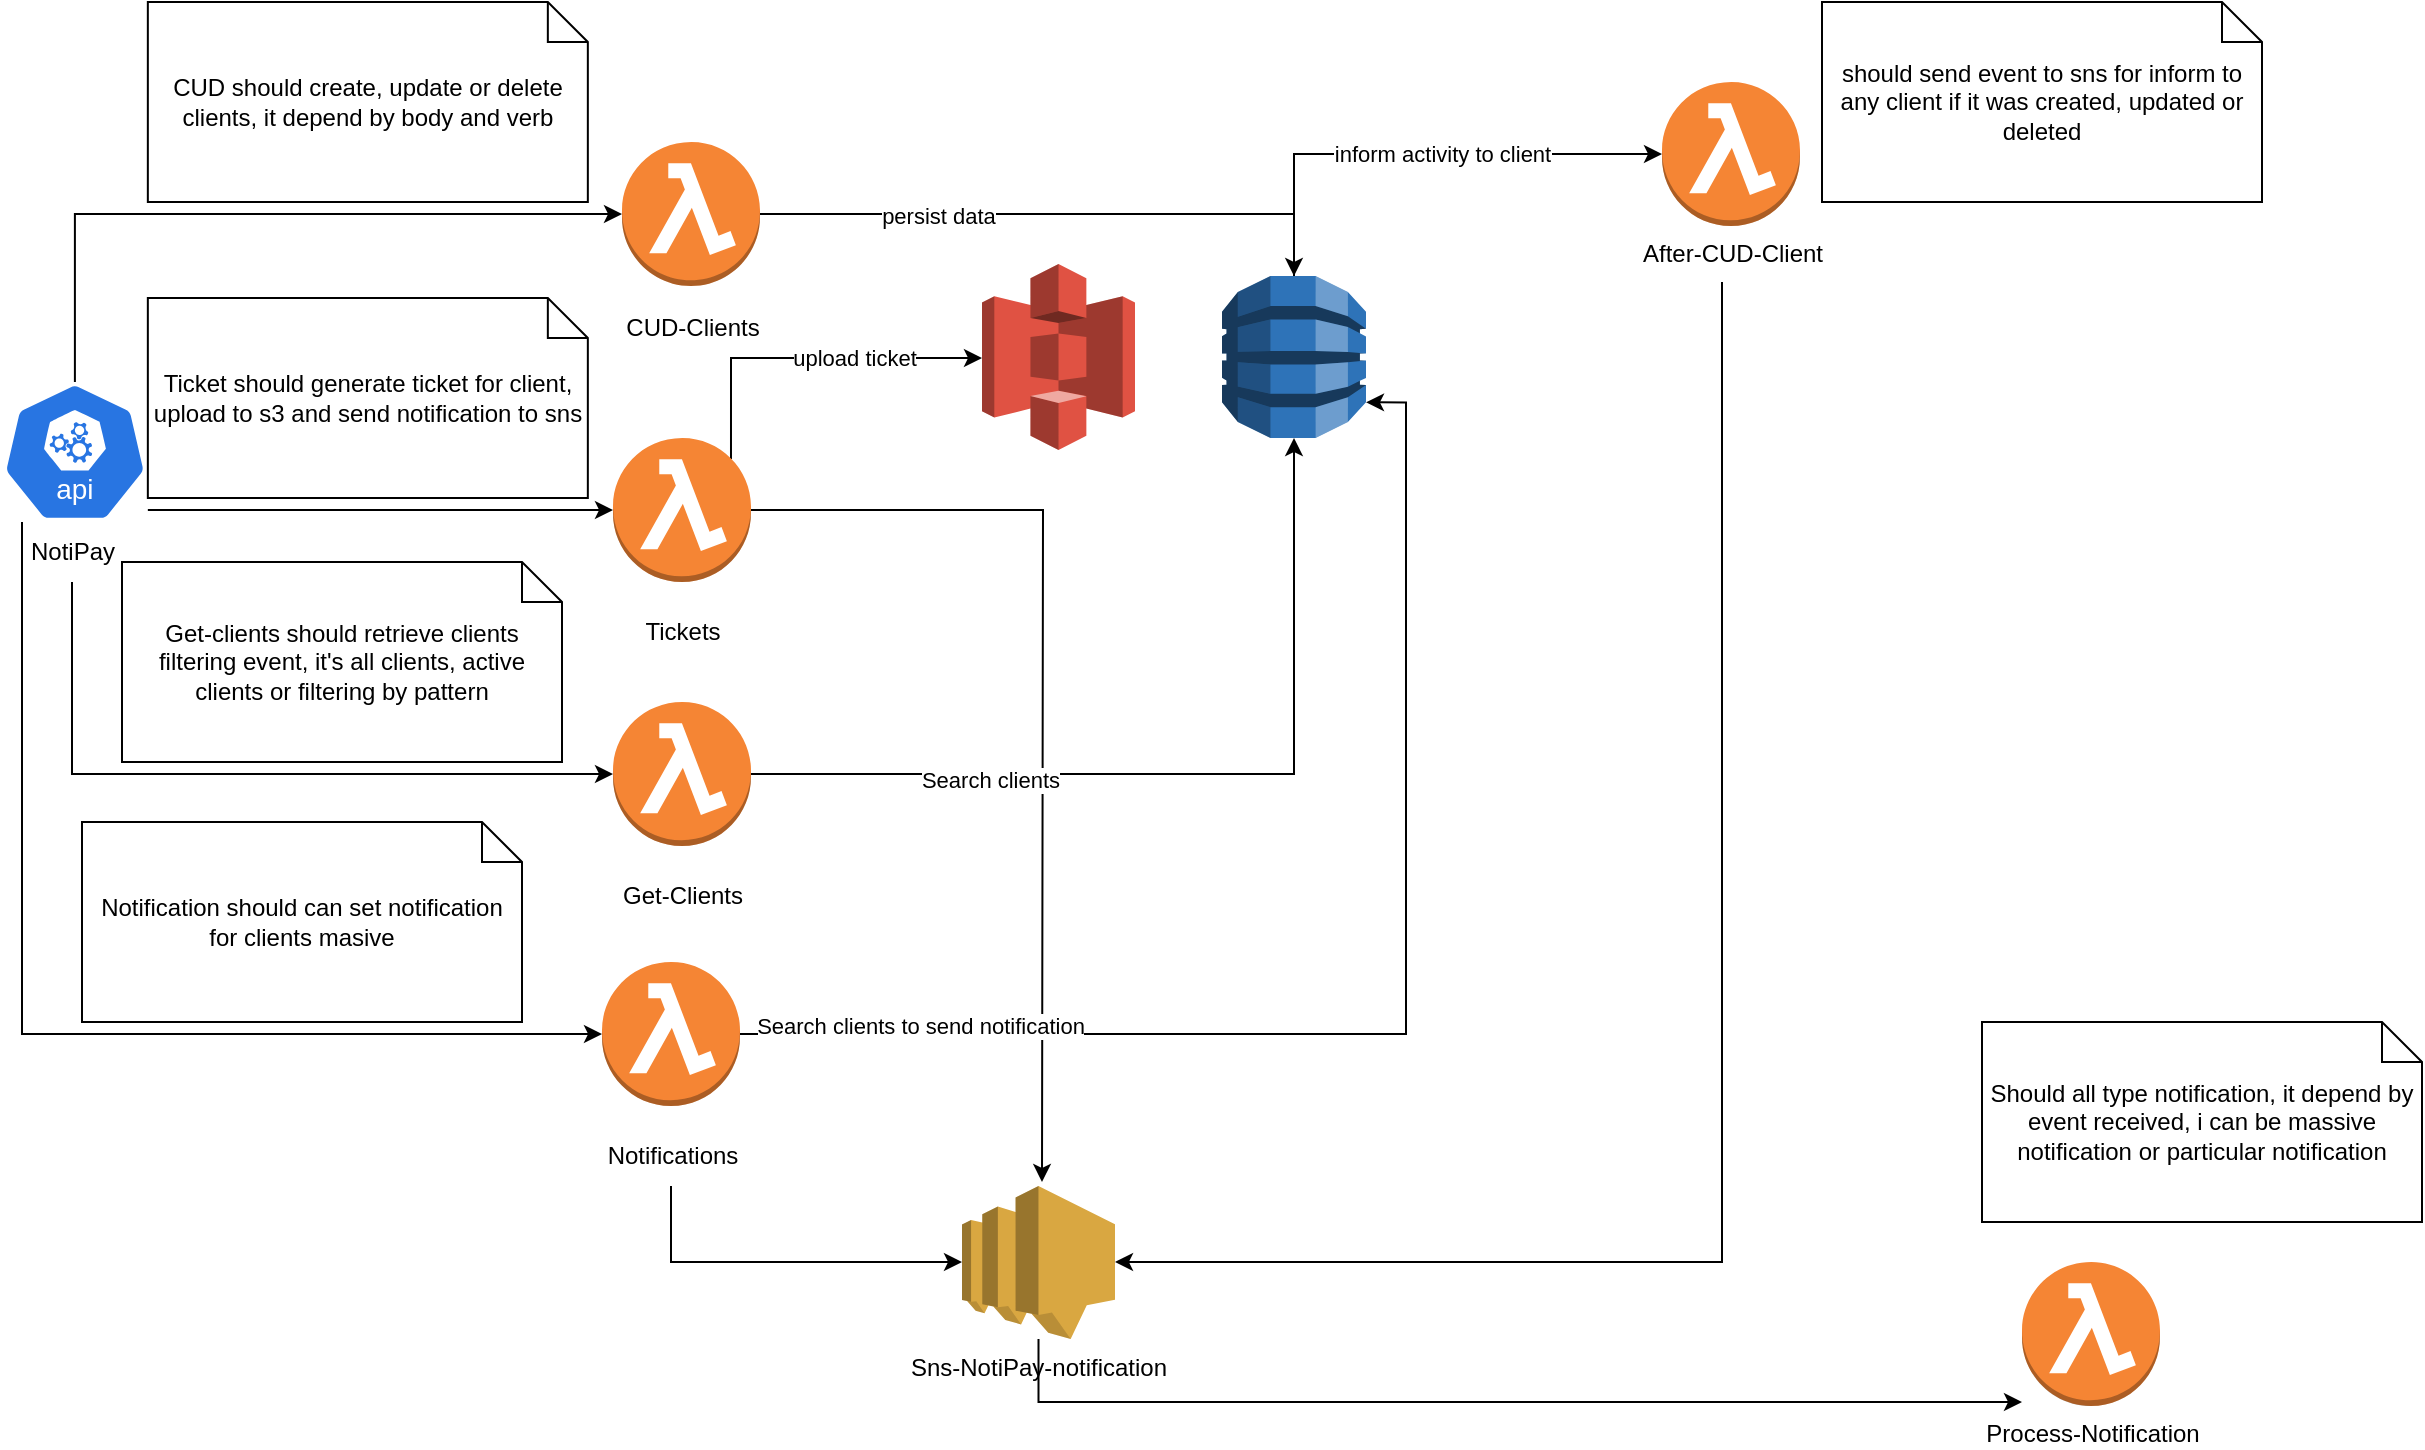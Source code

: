 <mxfile version="24.2.5" type="github">
  <diagram name="Page-1" id="J2IilvwfaOqa9zAunM3-">
    <mxGraphModel dx="1834" dy="1560" grid="1" gridSize="10" guides="1" tooltips="1" connect="1" arrows="1" fold="1" page="0" pageScale="1" pageWidth="850" pageHeight="1100" math="0" shadow="0">
      <root>
        <mxCell id="0" />
        <mxCell id="1" parent="0" />
        <mxCell id="f2D_Tr3o22eanjjhLD1J-42" value="" style="group" vertex="1" connectable="0" parent="1">
          <mxGeometry x="-170" y="-740" width="1210" height="702" as="geometry" />
        </mxCell>
        <mxCell id="f2D_Tr3o22eanjjhLD1J-12" style="edgeStyle=orthogonalEdgeStyle;rounded=0;orthogonalLoop=1;jettySize=auto;html=1;" edge="1" parent="f2D_Tr3o22eanjjhLD1J-42" source="f2D_Tr3o22eanjjhLD1J-1" target="f2D_Tr3o22eanjjhLD1J-6">
          <mxGeometry relative="1" as="geometry">
            <Array as="points">
              <mxPoint x="130" y="254" />
              <mxPoint x="130" y="254" />
            </Array>
          </mxGeometry>
        </mxCell>
        <mxCell id="f2D_Tr3o22eanjjhLD1J-1" value="" style="aspect=fixed;sketch=0;html=1;dashed=0;whitespace=wrap;fillColor=#2875E2;strokeColor=#ffffff;points=[[0.005,0.63,0],[0.1,0.2,0],[0.9,0.2,0],[0.5,0,0],[0.995,0.63,0],[0.72,0.99,0],[0.5,1,0],[0.28,0.99,0]];shape=mxgraph.kubernetes.icon2;kubernetesLabel=1;prIcon=api" vertex="1" parent="f2D_Tr3o22eanjjhLD1J-42">
          <mxGeometry y="190" width="72.92" height="70" as="geometry" />
        </mxCell>
        <mxCell id="f2D_Tr3o22eanjjhLD1J-2" value="NotiPay" style="text;html=1;align=center;verticalAlign=middle;resizable=0;points=[];autosize=1;strokeColor=none;fillColor=none;" vertex="1" parent="f2D_Tr3o22eanjjhLD1J-42">
          <mxGeometry y="260" width="70" height="30" as="geometry" />
        </mxCell>
        <mxCell id="f2D_Tr3o22eanjjhLD1J-3" value="" style="outlineConnect=0;dashed=0;verticalLabelPosition=bottom;verticalAlign=top;align=center;html=1;shape=mxgraph.aws3.lambda_function;fillColor=#F58534;gradientColor=none;" vertex="1" parent="f2D_Tr3o22eanjjhLD1J-42">
          <mxGeometry x="310" y="70" width="69" height="72" as="geometry" />
        </mxCell>
        <mxCell id="f2D_Tr3o22eanjjhLD1J-4" value="CUD-Clients" style="text;html=1;align=center;verticalAlign=middle;resizable=0;points=[];autosize=1;strokeColor=none;fillColor=none;" vertex="1" parent="f2D_Tr3o22eanjjhLD1J-42">
          <mxGeometry x="299.5" y="148" width="90" height="30" as="geometry" />
        </mxCell>
        <mxCell id="f2D_Tr3o22eanjjhLD1J-5" style="edgeStyle=orthogonalEdgeStyle;rounded=0;orthogonalLoop=1;jettySize=auto;html=1;entryX=0;entryY=0.5;entryDx=0;entryDy=0;entryPerimeter=0;" edge="1" parent="f2D_Tr3o22eanjjhLD1J-42" source="f2D_Tr3o22eanjjhLD1J-1" target="f2D_Tr3o22eanjjhLD1J-3">
          <mxGeometry relative="1" as="geometry">
            <Array as="points">
              <mxPoint x="37" y="106" />
            </Array>
          </mxGeometry>
        </mxCell>
        <mxCell id="f2D_Tr3o22eanjjhLD1J-32" style="edgeStyle=orthogonalEdgeStyle;rounded=0;orthogonalLoop=1;jettySize=auto;html=1;" edge="1" parent="f2D_Tr3o22eanjjhLD1J-42" source="f2D_Tr3o22eanjjhLD1J-6">
          <mxGeometry relative="1" as="geometry">
            <mxPoint x="520" y="590" as="targetPoint" />
          </mxGeometry>
        </mxCell>
        <mxCell id="f2D_Tr3o22eanjjhLD1J-34" style="edgeStyle=orthogonalEdgeStyle;rounded=0;orthogonalLoop=1;jettySize=auto;html=1;exitX=0.855;exitY=0.145;exitDx=0;exitDy=0;exitPerimeter=0;" edge="1" parent="f2D_Tr3o22eanjjhLD1J-42" source="f2D_Tr3o22eanjjhLD1J-6" target="f2D_Tr3o22eanjjhLD1J-33">
          <mxGeometry relative="1" as="geometry">
            <Array as="points">
              <mxPoint x="365" y="178" />
            </Array>
          </mxGeometry>
        </mxCell>
        <mxCell id="f2D_Tr3o22eanjjhLD1J-35" value="upload ticket" style="edgeLabel;html=1;align=center;verticalAlign=middle;resizable=0;points=[];" vertex="1" connectable="0" parent="f2D_Tr3o22eanjjhLD1J-34">
          <mxGeometry x="0.068" y="-1" relative="1" as="geometry">
            <mxPoint x="18" y="-1" as="offset" />
          </mxGeometry>
        </mxCell>
        <mxCell id="f2D_Tr3o22eanjjhLD1J-6" value="" style="outlineConnect=0;dashed=0;verticalLabelPosition=bottom;verticalAlign=top;align=center;html=1;shape=mxgraph.aws3.lambda_function;fillColor=#F58534;gradientColor=none;" vertex="1" parent="f2D_Tr3o22eanjjhLD1J-42">
          <mxGeometry x="305.5" y="218" width="69" height="72" as="geometry" />
        </mxCell>
        <mxCell id="f2D_Tr3o22eanjjhLD1J-7" value="Tickets" style="text;html=1;align=center;verticalAlign=middle;resizable=0;points=[];autosize=1;strokeColor=none;fillColor=none;" vertex="1" parent="f2D_Tr3o22eanjjhLD1J-42">
          <mxGeometry x="310" y="300" width="60" height="30" as="geometry" />
        </mxCell>
        <mxCell id="f2D_Tr3o22eanjjhLD1J-9" value="" style="outlineConnect=0;dashed=0;verticalLabelPosition=bottom;verticalAlign=top;align=center;html=1;shape=mxgraph.aws3.lambda_function;fillColor=#F58534;gradientColor=none;" vertex="1" parent="f2D_Tr3o22eanjjhLD1J-42">
          <mxGeometry x="305.5" y="350" width="69" height="72" as="geometry" />
        </mxCell>
        <mxCell id="f2D_Tr3o22eanjjhLD1J-10" value="Get-Clients" style="text;html=1;align=center;verticalAlign=middle;resizable=0;points=[];autosize=1;strokeColor=none;fillColor=none;" vertex="1" parent="f2D_Tr3o22eanjjhLD1J-42">
          <mxGeometry x="300" y="432" width="80" height="30" as="geometry" />
        </mxCell>
        <mxCell id="f2D_Tr3o22eanjjhLD1J-11" style="edgeStyle=orthogonalEdgeStyle;rounded=0;orthogonalLoop=1;jettySize=auto;html=1;entryX=0;entryY=0.5;entryDx=0;entryDy=0;entryPerimeter=0;" edge="1" parent="f2D_Tr3o22eanjjhLD1J-42" source="f2D_Tr3o22eanjjhLD1J-2" target="f2D_Tr3o22eanjjhLD1J-9">
          <mxGeometry relative="1" as="geometry">
            <Array as="points">
              <mxPoint x="35" y="386" />
            </Array>
          </mxGeometry>
        </mxCell>
        <mxCell id="f2D_Tr3o22eanjjhLD1J-13" value="" style="outlineConnect=0;dashed=0;verticalLabelPosition=bottom;verticalAlign=top;align=center;html=1;shape=mxgraph.aws3.lambda_function;fillColor=#F58534;gradientColor=none;" vertex="1" parent="f2D_Tr3o22eanjjhLD1J-42">
          <mxGeometry x="300" y="480" width="69" height="72" as="geometry" />
        </mxCell>
        <mxCell id="f2D_Tr3o22eanjjhLD1J-27" style="edgeStyle=orthogonalEdgeStyle;rounded=0;orthogonalLoop=1;jettySize=auto;html=1;" edge="1" parent="f2D_Tr3o22eanjjhLD1J-42" source="f2D_Tr3o22eanjjhLD1J-14" target="f2D_Tr3o22eanjjhLD1J-26">
          <mxGeometry relative="1" as="geometry">
            <Array as="points">
              <mxPoint x="335" y="630" />
            </Array>
          </mxGeometry>
        </mxCell>
        <mxCell id="f2D_Tr3o22eanjjhLD1J-14" value="Notifications" style="text;html=1;align=center;verticalAlign=middle;resizable=0;points=[];autosize=1;strokeColor=none;fillColor=none;" vertex="1" parent="f2D_Tr3o22eanjjhLD1J-42">
          <mxGeometry x="289.5" y="562" width="90" height="30" as="geometry" />
        </mxCell>
        <mxCell id="f2D_Tr3o22eanjjhLD1J-15" style="edgeStyle=orthogonalEdgeStyle;rounded=0;orthogonalLoop=1;jettySize=auto;html=1;entryX=0;entryY=0.5;entryDx=0;entryDy=0;entryPerimeter=0;" edge="1" parent="f2D_Tr3o22eanjjhLD1J-42" source="f2D_Tr3o22eanjjhLD1J-1" target="f2D_Tr3o22eanjjhLD1J-13">
          <mxGeometry relative="1" as="geometry">
            <Array as="points">
              <mxPoint x="10" y="516" />
            </Array>
          </mxGeometry>
        </mxCell>
        <mxCell id="f2D_Tr3o22eanjjhLD1J-16" value="" style="outlineConnect=0;dashed=0;verticalLabelPosition=bottom;verticalAlign=top;align=center;html=1;shape=mxgraph.aws3.dynamo_db;fillColor=#2E73B8;gradientColor=none;" vertex="1" parent="f2D_Tr3o22eanjjhLD1J-42">
          <mxGeometry x="610" y="137" width="72" height="81" as="geometry" />
        </mxCell>
        <mxCell id="f2D_Tr3o22eanjjhLD1J-17" style="edgeStyle=orthogonalEdgeStyle;rounded=0;orthogonalLoop=1;jettySize=auto;html=1;entryX=0.5;entryY=0;entryDx=0;entryDy=0;entryPerimeter=0;" edge="1" parent="f2D_Tr3o22eanjjhLD1J-42" source="f2D_Tr3o22eanjjhLD1J-3" target="f2D_Tr3o22eanjjhLD1J-16">
          <mxGeometry relative="1" as="geometry" />
        </mxCell>
        <mxCell id="f2D_Tr3o22eanjjhLD1J-25" value="persist data" style="edgeLabel;html=1;align=center;verticalAlign=middle;resizable=0;points=[];" vertex="1" connectable="0" parent="f2D_Tr3o22eanjjhLD1J-17">
          <mxGeometry x="-0.403" y="-1" relative="1" as="geometry">
            <mxPoint as="offset" />
          </mxGeometry>
        </mxCell>
        <mxCell id="f2D_Tr3o22eanjjhLD1J-18" style="edgeStyle=orthogonalEdgeStyle;rounded=0;orthogonalLoop=1;jettySize=auto;html=1;entryX=0.5;entryY=1;entryDx=0;entryDy=0;entryPerimeter=0;" edge="1" parent="f2D_Tr3o22eanjjhLD1J-42" source="f2D_Tr3o22eanjjhLD1J-9" target="f2D_Tr3o22eanjjhLD1J-16">
          <mxGeometry relative="1" as="geometry" />
        </mxCell>
        <mxCell id="f2D_Tr3o22eanjjhLD1J-19" value="Search clients" style="edgeLabel;html=1;align=center;verticalAlign=middle;resizable=0;points=[];" vertex="1" connectable="0" parent="f2D_Tr3o22eanjjhLD1J-18">
          <mxGeometry x="-0.459" y="-3" relative="1" as="geometry">
            <mxPoint as="offset" />
          </mxGeometry>
        </mxCell>
        <mxCell id="f2D_Tr3o22eanjjhLD1J-20" style="edgeStyle=orthogonalEdgeStyle;rounded=0;orthogonalLoop=1;jettySize=auto;html=1;entryX=1;entryY=0.78;entryDx=0;entryDy=0;entryPerimeter=0;" edge="1" parent="f2D_Tr3o22eanjjhLD1J-42" source="f2D_Tr3o22eanjjhLD1J-13" target="f2D_Tr3o22eanjjhLD1J-16">
          <mxGeometry relative="1" as="geometry" />
        </mxCell>
        <mxCell id="f2D_Tr3o22eanjjhLD1J-21" value="Search clients to send notification" style="edgeLabel;html=1;align=center;verticalAlign=middle;resizable=0;points=[];" vertex="1" connectable="0" parent="f2D_Tr3o22eanjjhLD1J-20">
          <mxGeometry x="-0.733" y="4" relative="1" as="geometry">
            <mxPoint as="offset" />
          </mxGeometry>
        </mxCell>
        <mxCell id="f2D_Tr3o22eanjjhLD1J-31" style="edgeStyle=orthogonalEdgeStyle;rounded=0;orthogonalLoop=1;jettySize=auto;html=1;" edge="1" parent="f2D_Tr3o22eanjjhLD1J-42" target="f2D_Tr3o22eanjjhLD1J-26">
          <mxGeometry relative="1" as="geometry">
            <mxPoint x="860" y="140" as="sourcePoint" />
            <Array as="points">
              <mxPoint x="860" y="630" />
            </Array>
          </mxGeometry>
        </mxCell>
        <mxCell id="f2D_Tr3o22eanjjhLD1J-22" value="After-CUD-Client" style="outlineConnect=0;dashed=0;verticalLabelPosition=bottom;verticalAlign=top;align=center;html=1;shape=mxgraph.aws3.lambda_function;fillColor=#F58534;gradientColor=none;" vertex="1" parent="f2D_Tr3o22eanjjhLD1J-42">
          <mxGeometry x="830" y="40" width="69" height="72" as="geometry" />
        </mxCell>
        <mxCell id="f2D_Tr3o22eanjjhLD1J-23" style="edgeStyle=orthogonalEdgeStyle;rounded=0;orthogonalLoop=1;jettySize=auto;html=1;entryX=0;entryY=0.5;entryDx=0;entryDy=0;entryPerimeter=0;" edge="1" parent="f2D_Tr3o22eanjjhLD1J-42" source="f2D_Tr3o22eanjjhLD1J-16" target="f2D_Tr3o22eanjjhLD1J-22">
          <mxGeometry relative="1" as="geometry">
            <Array as="points">
              <mxPoint x="646" y="76" />
            </Array>
          </mxGeometry>
        </mxCell>
        <mxCell id="f2D_Tr3o22eanjjhLD1J-24" value="inform activity to client" style="edgeLabel;html=1;align=center;verticalAlign=middle;resizable=0;points=[];" vertex="1" connectable="0" parent="f2D_Tr3o22eanjjhLD1J-23">
          <mxGeometry x="-0.053" relative="1" as="geometry">
            <mxPoint x="19" as="offset" />
          </mxGeometry>
        </mxCell>
        <mxCell id="f2D_Tr3o22eanjjhLD1J-26" value="Sns-NotiPay-notification" style="outlineConnect=0;dashed=0;verticalLabelPosition=bottom;verticalAlign=top;align=center;html=1;shape=mxgraph.aws3.sns;fillColor=#D9A741;gradientColor=none;" vertex="1" parent="f2D_Tr3o22eanjjhLD1J-42">
          <mxGeometry x="480" y="592" width="76.5" height="76.5" as="geometry" />
        </mxCell>
        <mxCell id="f2D_Tr3o22eanjjhLD1J-30" value="" style="edgeStyle=orthogonalEdgeStyle;rounded=0;orthogonalLoop=1;jettySize=auto;html=1;" edge="1" parent="f2D_Tr3o22eanjjhLD1J-42" source="f2D_Tr3o22eanjjhLD1J-26" target="f2D_Tr3o22eanjjhLD1J-28">
          <mxGeometry relative="1" as="geometry">
            <mxPoint x="790" y="630.25" as="targetPoint" />
            <mxPoint x="557" y="630" as="sourcePoint" />
            <Array as="points">
              <mxPoint x="518" y="700" />
            </Array>
          </mxGeometry>
        </mxCell>
        <mxCell id="f2D_Tr3o22eanjjhLD1J-28" value="Process-Notification" style="outlineConnect=0;dashed=0;verticalLabelPosition=bottom;verticalAlign=top;align=center;html=1;shape=mxgraph.aws3.lambda_function;fillColor=#F58534;gradientColor=none;" vertex="1" parent="f2D_Tr3o22eanjjhLD1J-42">
          <mxGeometry x="1010" y="630" width="69" height="72" as="geometry" />
        </mxCell>
        <mxCell id="f2D_Tr3o22eanjjhLD1J-33" value="" style="outlineConnect=0;dashed=0;verticalLabelPosition=bottom;verticalAlign=top;align=center;html=1;shape=mxgraph.aws3.s3;fillColor=#E05243;gradientColor=none;" vertex="1" parent="f2D_Tr3o22eanjjhLD1J-42">
          <mxGeometry x="490" y="131" width="76.5" height="93" as="geometry" />
        </mxCell>
        <mxCell id="f2D_Tr3o22eanjjhLD1J-36" value="CUD should create, update or delete&lt;div&gt;clients, it depend by body and verb&lt;/div&gt;" style="shape=note;size=20;whiteSpace=wrap;html=1;" vertex="1" parent="f2D_Tr3o22eanjjhLD1J-42">
          <mxGeometry x="72.92" width="220" height="100" as="geometry" />
        </mxCell>
        <mxCell id="f2D_Tr3o22eanjjhLD1J-37" value="Ticket should generate ticket for client, upload to s3 and send notification to sns" style="shape=note;size=20;whiteSpace=wrap;html=1;" vertex="1" parent="f2D_Tr3o22eanjjhLD1J-42">
          <mxGeometry x="72.92" y="148" width="220" height="100" as="geometry" />
        </mxCell>
        <mxCell id="f2D_Tr3o22eanjjhLD1J-38" value="Get-clients should retrieve clients filtering event, it&#39;s all clients, active clients or filtering by pattern" style="shape=note;size=20;whiteSpace=wrap;html=1;" vertex="1" parent="f2D_Tr3o22eanjjhLD1J-42">
          <mxGeometry x="60" y="280" width="220" height="100" as="geometry" />
        </mxCell>
        <mxCell id="f2D_Tr3o22eanjjhLD1J-39" value="Notification should can set notification for clients masive" style="shape=note;size=20;whiteSpace=wrap;html=1;" vertex="1" parent="f2D_Tr3o22eanjjhLD1J-42">
          <mxGeometry x="40" y="410" width="220" height="100" as="geometry" />
        </mxCell>
        <mxCell id="f2D_Tr3o22eanjjhLD1J-40" value="should send event to sns for inform to any client if it was created, updated or deleted" style="shape=note;size=20;whiteSpace=wrap;html=1;" vertex="1" parent="f2D_Tr3o22eanjjhLD1J-42">
          <mxGeometry x="910" width="220" height="100" as="geometry" />
        </mxCell>
        <mxCell id="f2D_Tr3o22eanjjhLD1J-41" value="Should all type notification, it depend by event received, i can be massive notification or particular notification" style="shape=note;size=20;whiteSpace=wrap;html=1;" vertex="1" parent="f2D_Tr3o22eanjjhLD1J-42">
          <mxGeometry x="990" y="510" width="220" height="100" as="geometry" />
        </mxCell>
      </root>
    </mxGraphModel>
  </diagram>
</mxfile>
